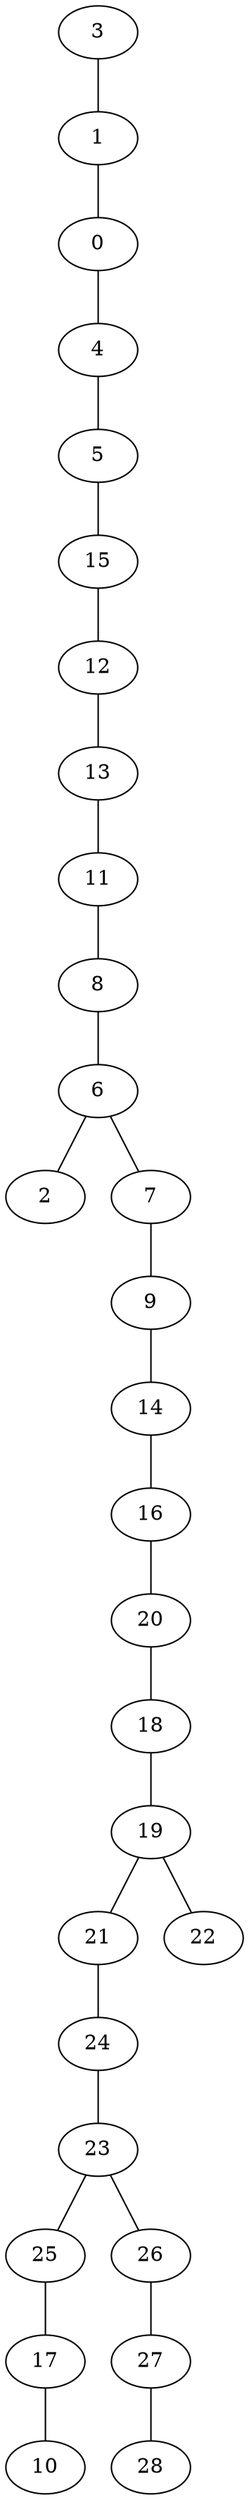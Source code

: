 graph Gnd_Barabasi_Albert_n30_d3_DFS_I {
3;
1;
0;
4;
5;
15;
12;
13;
11;
8;
6;
2;
7;
9;
14;
16;
20;
18;
19;
21;
24;
23;
25;
17;
10;
26;
27;
28;
22;
3 -- 1;
1 -- 0;
0 -- 4;
4 -- 5;
5 -- 15;
15 -- 12;
12 -- 13;
13 -- 11;
11 -- 8;
8 -- 6;
6 -- 2;
6 -- 7;
7 -- 9;
9 -- 14;
14 -- 16;
16 -- 20;
20 -- 18;
18 -- 19;
19 -- 21;
21 -- 24;
24 -- 23;
23 -- 25;
25 -- 17;
17 -- 10;
23 -- 26;
26 -- 27;
27 -- 28;
19 -- 22;
}